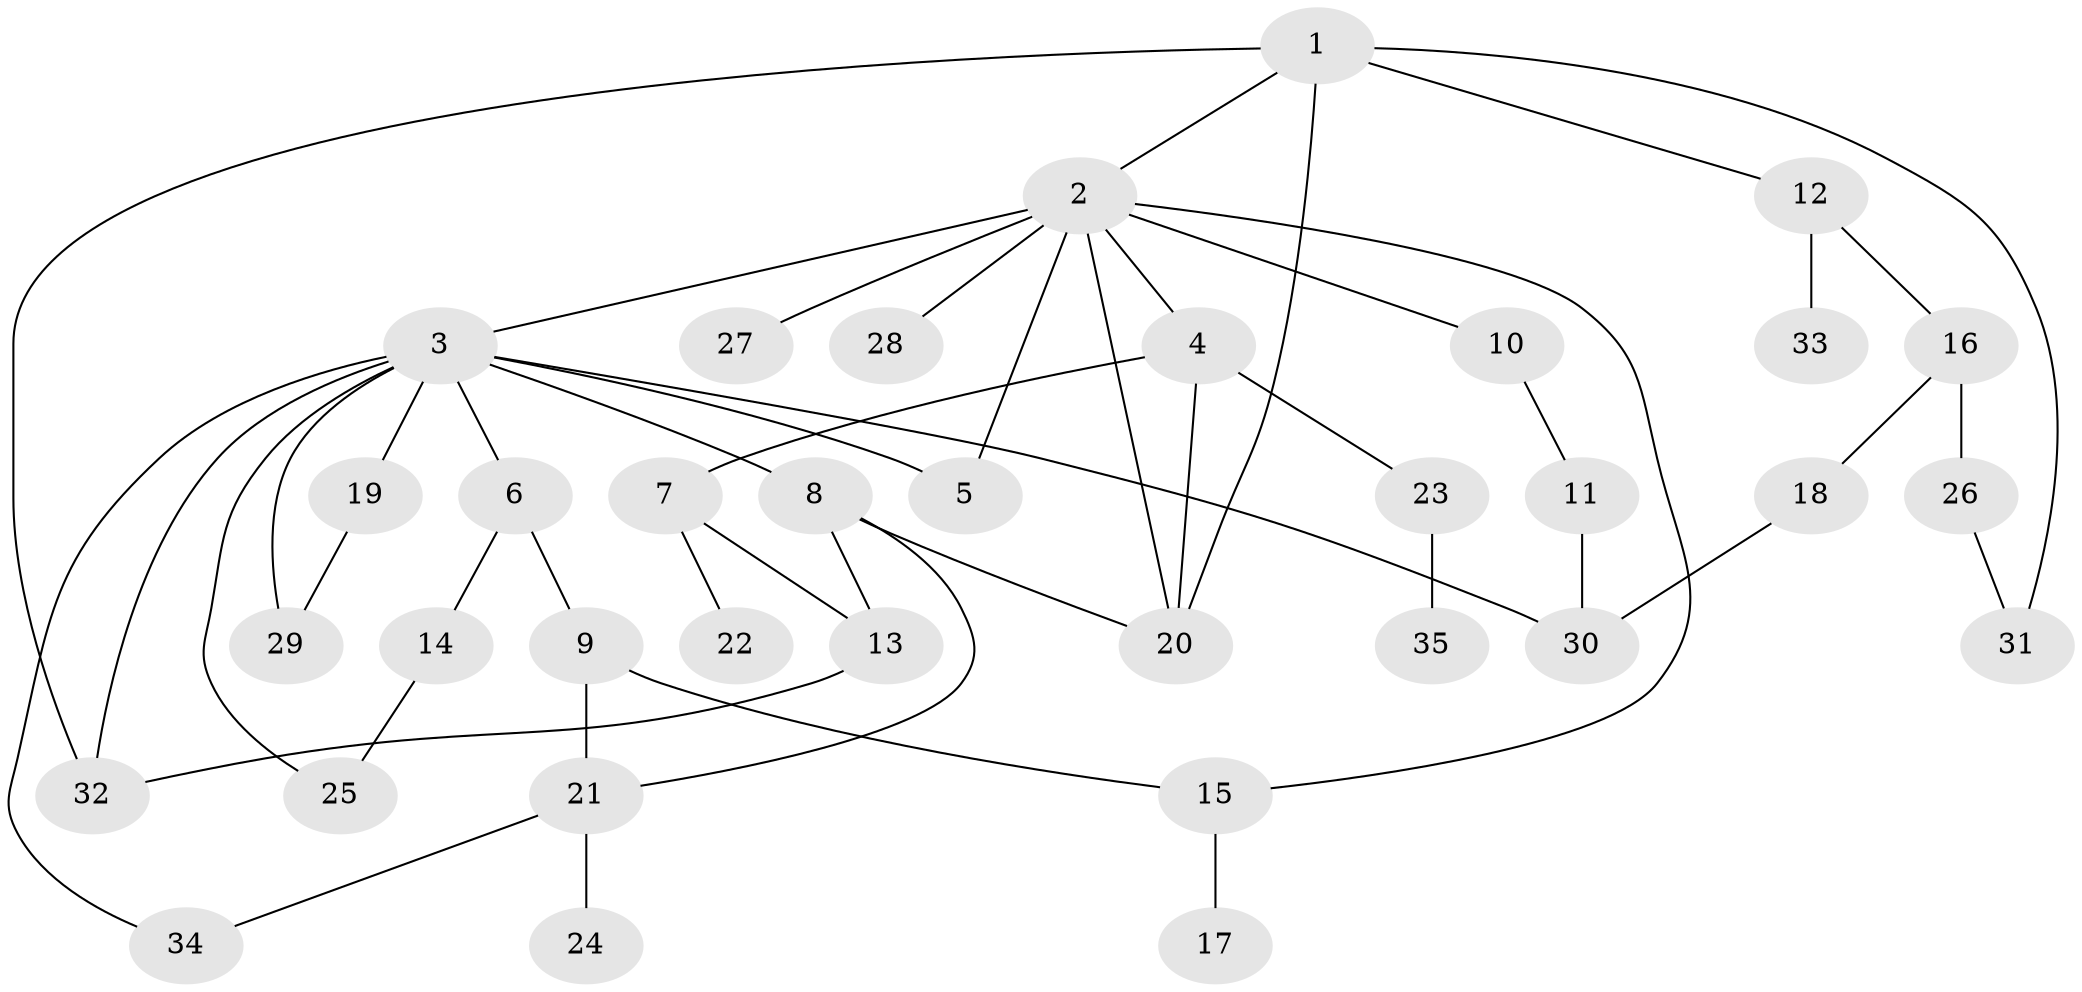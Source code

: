 // original degree distribution, {5: 0.04285714285714286, 10: 0.014285714285714285, 6: 0.014285714285714285, 2: 0.45714285714285713, 3: 0.15714285714285714, 4: 0.08571428571428572, 1: 0.22857142857142856}
// Generated by graph-tools (version 1.1) at 2025/34/03/09/25 02:34:29]
// undirected, 35 vertices, 49 edges
graph export_dot {
graph [start="1"]
  node [color=gray90,style=filled];
  1;
  2;
  3;
  4;
  5;
  6;
  7;
  8;
  9;
  10;
  11;
  12;
  13;
  14;
  15;
  16;
  17;
  18;
  19;
  20;
  21;
  22;
  23;
  24;
  25;
  26;
  27;
  28;
  29;
  30;
  31;
  32;
  33;
  34;
  35;
  1 -- 2 [weight=1.0];
  1 -- 12 [weight=1.0];
  1 -- 20 [weight=1.0];
  1 -- 31 [weight=1.0];
  1 -- 32 [weight=1.0];
  2 -- 3 [weight=1.0];
  2 -- 4 [weight=1.0];
  2 -- 5 [weight=1.0];
  2 -- 10 [weight=1.0];
  2 -- 15 [weight=1.0];
  2 -- 20 [weight=1.0];
  2 -- 27 [weight=1.0];
  2 -- 28 [weight=1.0];
  3 -- 5 [weight=1.0];
  3 -- 6 [weight=1.0];
  3 -- 8 [weight=1.0];
  3 -- 19 [weight=1.0];
  3 -- 25 [weight=1.0];
  3 -- 29 [weight=1.0];
  3 -- 30 [weight=1.0];
  3 -- 32 [weight=1.0];
  3 -- 34 [weight=1.0];
  4 -- 7 [weight=1.0];
  4 -- 20 [weight=1.0];
  4 -- 23 [weight=1.0];
  6 -- 9 [weight=1.0];
  6 -- 14 [weight=1.0];
  7 -- 13 [weight=1.0];
  7 -- 22 [weight=1.0];
  8 -- 13 [weight=1.0];
  8 -- 20 [weight=1.0];
  8 -- 21 [weight=1.0];
  9 -- 15 [weight=1.0];
  9 -- 21 [weight=1.0];
  10 -- 11 [weight=1.0];
  11 -- 30 [weight=1.0];
  12 -- 16 [weight=1.0];
  12 -- 33 [weight=1.0];
  13 -- 32 [weight=1.0];
  14 -- 25 [weight=1.0];
  15 -- 17 [weight=1.0];
  16 -- 18 [weight=1.0];
  16 -- 26 [weight=1.0];
  18 -- 30 [weight=1.0];
  19 -- 29 [weight=1.0];
  21 -- 24 [weight=2.0];
  21 -- 34 [weight=1.0];
  23 -- 35 [weight=1.0];
  26 -- 31 [weight=1.0];
}
